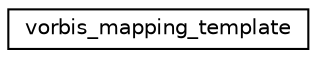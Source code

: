 digraph "Graphical Class Hierarchy"
{
  edge [fontname="Helvetica",fontsize="10",labelfontname="Helvetica",labelfontsize="10"];
  node [fontname="Helvetica",fontsize="10",shape=record];
  rankdir="LR";
  Node1 [label="vorbis_mapping_template",height=0.2,width=0.4,color="black", fillcolor="white", style="filled",URL="$structvorbis__mapping__template.html"];
}
